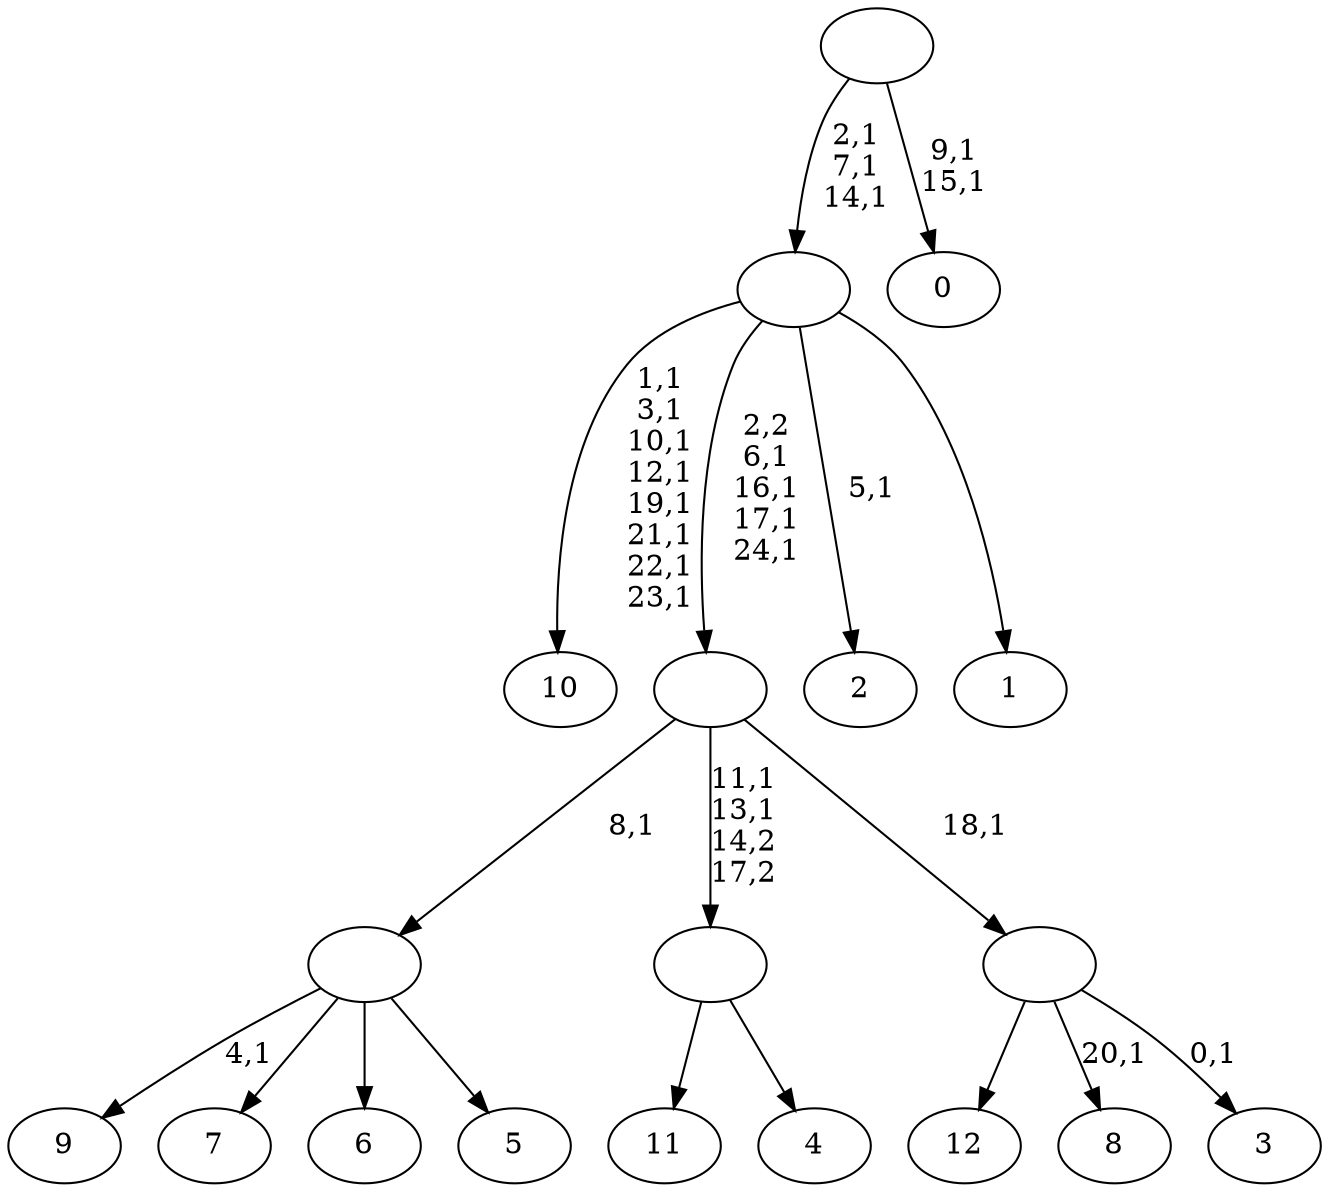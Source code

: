 digraph T {
	38 [label="12"]
	37 [label="11"]
	36 [label="10"]
	27 [label="9"]
	25 [label="8"]
	23 [label="7"]
	22 [label="6"]
	21 [label="5"]
	20 [label=""]
	19 [label="4"]
	18 [label=""]
	16 [label="3"]
	14 [label=""]
	13 [label=""]
	9 [label="2"]
	7 [label="1"]
	6 [label=""]
	3 [label="0"]
	0 [label=""]
	20 -> 27 [label="4,1"]
	20 -> 23 [label=""]
	20 -> 22 [label=""]
	20 -> 21 [label=""]
	18 -> 37 [label=""]
	18 -> 19 [label=""]
	14 -> 16 [label="0,1"]
	14 -> 25 [label="20,1"]
	14 -> 38 [label=""]
	13 -> 18 [label="11,1\n13,1\n14,2\n17,2"]
	13 -> 20 [label="8,1"]
	13 -> 14 [label="18,1"]
	6 -> 9 [label="5,1"]
	6 -> 13 [label="2,2\n6,1\n16,1\n17,1\n24,1"]
	6 -> 36 [label="1,1\n3,1\n10,1\n12,1\n19,1\n21,1\n22,1\n23,1"]
	6 -> 7 [label=""]
	0 -> 3 [label="9,1\n15,1"]
	0 -> 6 [label="2,1\n7,1\n14,1"]
}
